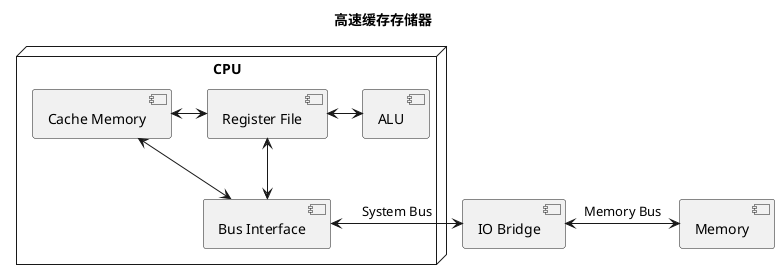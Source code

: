 @startuml

skinparam monochrome true

title 高速缓存存储器

node CPU {
    [Cache Memory] <-> [Register File]
    [Register File] <-> [ALU]
    [Cache Memory] <--> [Bus Interface]
    [Register File] <--> [Bus Interface]
}

[Bus Interface] <-> [IO Bridge]: System Bus

[IO Bridge] <-> [Memory]: Memory Bus

@enduml